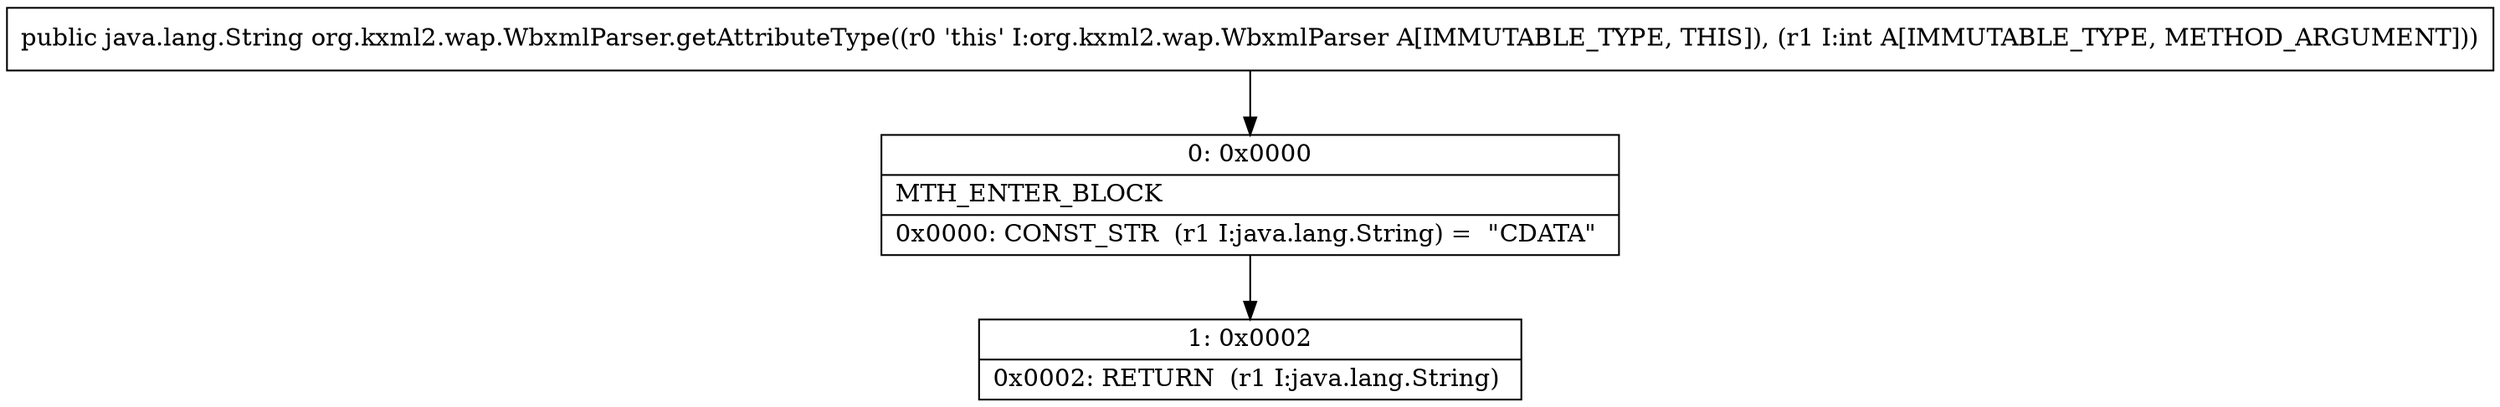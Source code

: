 digraph "CFG fororg.kxml2.wap.WbxmlParser.getAttributeType(I)Ljava\/lang\/String;" {
Node_0 [shape=record,label="{0\:\ 0x0000|MTH_ENTER_BLOCK\l|0x0000: CONST_STR  (r1 I:java.lang.String) =  \"CDATA\" \l}"];
Node_1 [shape=record,label="{1\:\ 0x0002|0x0002: RETURN  (r1 I:java.lang.String) \l}"];
MethodNode[shape=record,label="{public java.lang.String org.kxml2.wap.WbxmlParser.getAttributeType((r0 'this' I:org.kxml2.wap.WbxmlParser A[IMMUTABLE_TYPE, THIS]), (r1 I:int A[IMMUTABLE_TYPE, METHOD_ARGUMENT])) }"];
MethodNode -> Node_0;
Node_0 -> Node_1;
}


